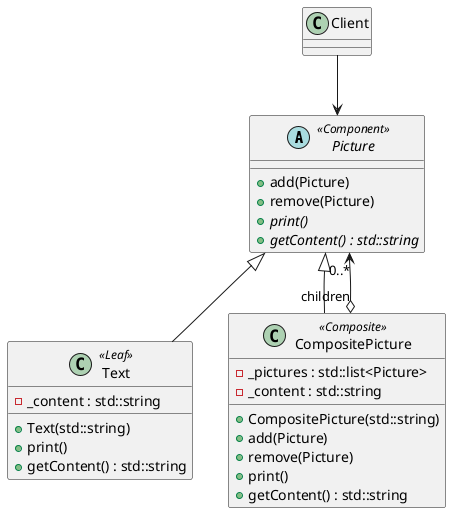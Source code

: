 @startuml
abstract class Picture <<Component>> {
    +add(Picture)
    +remove(Picture)
    +{abstract} print()
    +{abstract} getContent() : std::string
}

class Text <<Leaf>> {
    -_content : std::string
    +Text(std::string)
    +print()
    +getContent() : std::string
}

class CompositePicture <<Composite>> {
    -_pictures : std::list<Picture>
    -_content : std::string
    +CompositePicture(std::string)
    +add(Picture)
    +remove(Picture)
    +print()
    +getContent() : std::string
}

Picture <|-- Text
Picture <|-- CompositePicture
Client --> Picture
CompositePicture "children" o--> "0..*" Picture
@enduml
